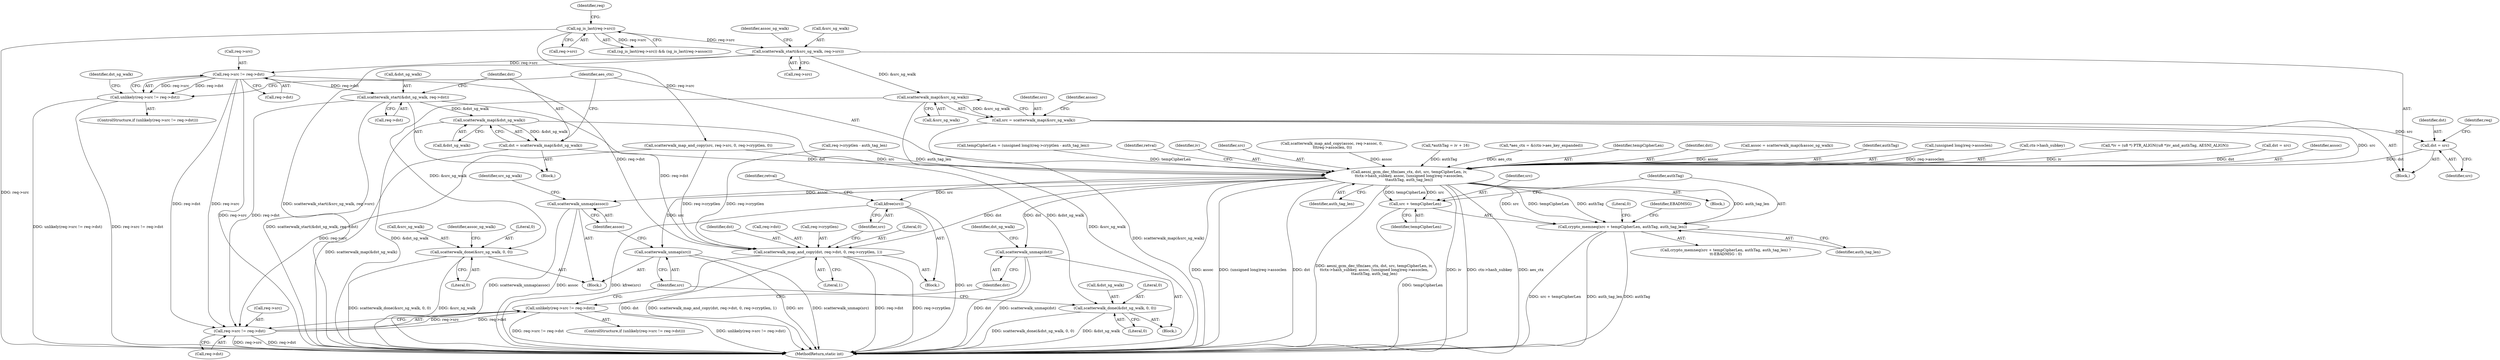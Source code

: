 digraph "0_linux_ccfe8c3f7e52ae83155cb038753f4c75b774ca8a@pointer" {
"1000305" [label="(Call,scatterwalk_start(&src_sg_walk, req->src))"];
"1000293" [label="(Call,sg_is_last(req->src))"];
"1000319" [label="(Call,scatterwalk_map(&src_sg_walk))"];
"1000317" [label="(Call,src = scatterwalk_map(&src_sg_walk))"];
"1000327" [label="(Call,dst = src)"];
"1000402" [label="(Call,aesni_gcm_dec_tfm(aes_ctx, dst, src, tempCipherLen, iv,\n\t\tctx->hash_subkey, assoc, (unsigned long)req->assoclen,\n\t\tauthTag, auth_tag_len))"];
"1000422" [label="(Call,crypto_memneq(src + tempCipherLen, authTag, auth_tag_len))"];
"1000423" [label="(Call,src + tempCipherLen)"];
"1000444" [label="(Call,scatterwalk_unmap(dst))"];
"1000451" [label="(Call,scatterwalk_unmap(src))"];
"1000453" [label="(Call,scatterwalk_unmap(assoc))"];
"1000467" [label="(Call,scatterwalk_map_and_copy(dst, req->dst, 0, req->cryptlen, 1))"];
"1000477" [label="(Call,kfree(src))"];
"1000455" [label="(Call,scatterwalk_done(&src_sg_walk, 0, 0))"];
"1000332" [label="(Call,req->src != req->dst)"];
"1000331" [label="(Call,unlikely(req->src != req->dst))"];
"1000340" [label="(Call,scatterwalk_start(&dst_sg_walk, req->dst))"];
"1000348" [label="(Call,scatterwalk_map(&dst_sg_walk))"];
"1000346" [label="(Call,dst = scatterwalk_map(&dst_sg_walk))"];
"1000446" [label="(Call,scatterwalk_done(&dst_sg_walk, 0, 0))"];
"1000436" [label="(Call,req->src != req->dst)"];
"1000435" [label="(Call,unlikely(req->src != req->dst))"];
"1000405" [label="(Identifier,src)"];
"1000238" [label="(Call,req->cryptlen - auth_tag_len)"];
"1000389" [label="(Call,scatterwalk_map_and_copy(assoc, req->assoc, 0,\n \t\t\treq->assoclen, 0))"];
"1000478" [label="(Identifier,src)"];
"1000422" [label="(Call,crypto_memneq(src + tempCipherLen, authTag, auth_tag_len))"];
"1000425" [label="(Identifier,tempCipherLen)"];
"1000430" [label="(Literal,0)"];
"1000332" [label="(Call,req->src != req->dst)"];
"1000329" [label="(Identifier,src)"];
"1000444" [label="(Call,scatterwalk_unmap(dst))"];
"1000456" [label="(Call,&src_sg_walk)"];
"1000466" [label="(Block,)"];
"1000480" [label="(Identifier,retval)"];
"1000313" [label="(Identifier,assoc_sg_walk)"];
"1000171" [label="(Call,*authTag = iv + 16)"];
"1000467" [label="(Call,scatterwalk_map_and_copy(dst, req->dst, 0, req->cryptlen, 1))"];
"1000327" [label="(Call,dst = src)"];
"1000305" [label="(Call,scatterwalk_start(&src_sg_walk, req->src))"];
"1000292" [label="(Call,(sg_is_last(req->src)) && (sg_is_last(req->assoc)))"];
"1000472" [label="(Literal,0)"];
"1000421" [label="(Call,crypto_memneq(src + tempCipherLen, authTag, auth_tag_len) ?\n\t\t-EBADMSG : 0)"];
"1000468" [label="(Identifier,dst)"];
"1000433" [label="(Block,)"];
"1000148" [label="(Call,*aes_ctx = &(ctx->aes_key_expanded))"];
"1000402" [label="(Call,aesni_gcm_dec_tfm(aes_ctx, dst, src, tempCipherLen, iv,\n\t\tctx->hash_subkey, assoc, (unsigned long)req->assoclen,\n\t\tauthTag, auth_tag_len))"];
"1000477" [label="(Call,kfree(src))"];
"1000299" [label="(Identifier,req)"];
"1000451" [label="(Call,scatterwalk_unmap(src))"];
"1000406" [label="(Identifier,tempCipherLen)"];
"1000301" [label="(Block,)"];
"1000404" [label="(Identifier,dst)"];
"1000340" [label="(Call,scatterwalk_start(&dst_sg_walk, req->dst))"];
"1000448" [label="(Identifier,dst_sg_walk)"];
"1000450" [label="(Literal,0)"];
"1000330" [label="(ControlStructure,if (unlikely(req->src != req->dst)))"];
"1000317" [label="(Call,src = scatterwalk_map(&src_sg_walk))"];
"1000322" [label="(Call,assoc = scatterwalk_map(&assoc_sg_walk))"];
"1000336" [label="(Call,req->dst)"];
"1000469" [label="(Call,req->dst)"];
"1000348" [label="(Call,scatterwalk_map(&dst_sg_walk))"];
"1000447" [label="(Call,&dst_sg_walk)"];
"1000418" [label="(Identifier,auth_tag_len)"];
"1000417" [label="(Identifier,authTag)"];
"1000412" [label="(Call,(unsigned long)req->assoclen)"];
"1000347" [label="(Identifier,dst)"];
"1000306" [label="(Call,&src_sg_walk)"];
"1000459" [label="(Literal,0)"];
"1000427" [label="(Identifier,auth_tag_len)"];
"1000293" [label="(Call,sg_is_last(req->src))"];
"1000449" [label="(Literal,0)"];
"1000328" [label="(Identifier,dst)"];
"1000343" [label="(Call,req->dst)"];
"1000331" [label="(Call,unlikely(req->src != req->dst))"];
"1000457" [label="(Identifier,src_sg_walk)"];
"1000440" [label="(Call,req->dst)"];
"1000452" [label="(Identifier,src)"];
"1000446" [label="(Call,scatterwalk_done(&dst_sg_walk, 0, 0))"];
"1000453" [label="(Call,scatterwalk_unmap(assoc))"];
"1000436" [label="(Call,req->src != req->dst)"];
"1000481" [label="(MethodReturn,static int)"];
"1000435" [label="(Call,unlikely(req->src != req->dst))"];
"1000319" [label="(Call,scatterwalk_map(&src_sg_walk))"];
"1000443" [label="(Block,)"];
"1000403" [label="(Identifier,aes_ctx)"];
"1000408" [label="(Call,ctx->hash_subkey)"];
"1000445" [label="(Identifier,dst)"];
"1000161" [label="(Call,*iv = (u8 *) PTR_ALIGN((u8 *)iv_and_authTag, AESNI_ALIGN))"];
"1000341" [label="(Call,&dst_sg_walk)"];
"1000424" [label="(Identifier,src)"];
"1000308" [label="(Call,req->src)"];
"1000462" [label="(Identifier,assoc_sg_walk)"];
"1000458" [label="(Literal,0)"];
"1000379" [label="(Call,scatterwalk_map_and_copy(src, req->src, 0, req->cryptlen, 0))"];
"1000399" [label="(Call,dst = src)"];
"1000294" [label="(Call,req->src)"];
"1000429" [label="(Identifier,EBADMSG)"];
"1000454" [label="(Identifier,assoc)"];
"1000476" [label="(Literal,1)"];
"1000333" [label="(Call,req->src)"];
"1000423" [label="(Call,src + tempCipherLen)"];
"1000426" [label="(Identifier,authTag)"];
"1000437" [label="(Call,req->src)"];
"1000323" [label="(Identifier,assoc)"];
"1000320" [label="(Call,&src_sg_walk)"];
"1000411" [label="(Identifier,assoc)"];
"1000234" [label="(Call,tempCipherLen = (unsigned long)(req->cryptlen - auth_tag_len))"];
"1000473" [label="(Call,req->cryptlen)"];
"1000342" [label="(Identifier,dst_sg_walk)"];
"1000346" [label="(Call,dst = scatterwalk_map(&dst_sg_walk))"];
"1000349" [label="(Call,&dst_sg_walk)"];
"1000339" [label="(Block,)"];
"1000434" [label="(ControlStructure,if (unlikely(req->src != req->dst)))"];
"1000318" [label="(Identifier,src)"];
"1000108" [label="(Block,)"];
"1000420" [label="(Identifier,retval)"];
"1000407" [label="(Identifier,iv)"];
"1000455" [label="(Call,scatterwalk_done(&src_sg_walk, 0, 0))"];
"1000334" [label="(Identifier,req)"];
"1000305" -> "1000301"  [label="AST: "];
"1000305" -> "1000308"  [label="CFG: "];
"1000306" -> "1000305"  [label="AST: "];
"1000308" -> "1000305"  [label="AST: "];
"1000313" -> "1000305"  [label="CFG: "];
"1000305" -> "1000481"  [label="DDG: scatterwalk_start(&src_sg_walk, req->src)"];
"1000293" -> "1000305"  [label="DDG: req->src"];
"1000305" -> "1000319"  [label="DDG: &src_sg_walk"];
"1000305" -> "1000332"  [label="DDG: req->src"];
"1000293" -> "1000292"  [label="AST: "];
"1000293" -> "1000294"  [label="CFG: "];
"1000294" -> "1000293"  [label="AST: "];
"1000299" -> "1000293"  [label="CFG: "];
"1000292" -> "1000293"  [label="CFG: "];
"1000293" -> "1000481"  [label="DDG: req->src"];
"1000293" -> "1000292"  [label="DDG: req->src"];
"1000293" -> "1000379"  [label="DDG: req->src"];
"1000319" -> "1000317"  [label="AST: "];
"1000319" -> "1000320"  [label="CFG: "];
"1000320" -> "1000319"  [label="AST: "];
"1000317" -> "1000319"  [label="CFG: "];
"1000319" -> "1000481"  [label="DDG: &src_sg_walk"];
"1000319" -> "1000317"  [label="DDG: &src_sg_walk"];
"1000319" -> "1000455"  [label="DDG: &src_sg_walk"];
"1000317" -> "1000301"  [label="AST: "];
"1000318" -> "1000317"  [label="AST: "];
"1000323" -> "1000317"  [label="CFG: "];
"1000317" -> "1000481"  [label="DDG: scatterwalk_map(&src_sg_walk)"];
"1000317" -> "1000327"  [label="DDG: src"];
"1000317" -> "1000402"  [label="DDG: src"];
"1000327" -> "1000301"  [label="AST: "];
"1000327" -> "1000329"  [label="CFG: "];
"1000328" -> "1000327"  [label="AST: "];
"1000329" -> "1000327"  [label="AST: "];
"1000334" -> "1000327"  [label="CFG: "];
"1000327" -> "1000402"  [label="DDG: dst"];
"1000402" -> "1000108"  [label="AST: "];
"1000402" -> "1000418"  [label="CFG: "];
"1000403" -> "1000402"  [label="AST: "];
"1000404" -> "1000402"  [label="AST: "];
"1000405" -> "1000402"  [label="AST: "];
"1000406" -> "1000402"  [label="AST: "];
"1000407" -> "1000402"  [label="AST: "];
"1000408" -> "1000402"  [label="AST: "];
"1000411" -> "1000402"  [label="AST: "];
"1000412" -> "1000402"  [label="AST: "];
"1000417" -> "1000402"  [label="AST: "];
"1000418" -> "1000402"  [label="AST: "];
"1000420" -> "1000402"  [label="CFG: "];
"1000402" -> "1000481"  [label="DDG: assoc"];
"1000402" -> "1000481"  [label="DDG: (unsigned long)req->assoclen"];
"1000402" -> "1000481"  [label="DDG: dst"];
"1000402" -> "1000481"  [label="DDG: aesni_gcm_dec_tfm(aes_ctx, dst, src, tempCipherLen, iv,\n\t\tctx->hash_subkey, assoc, (unsigned long)req->assoclen,\n\t\tauthTag, auth_tag_len)"];
"1000402" -> "1000481"  [label="DDG: iv"];
"1000402" -> "1000481"  [label="DDG: ctx->hash_subkey"];
"1000402" -> "1000481"  [label="DDG: aes_ctx"];
"1000148" -> "1000402"  [label="DDG: aes_ctx"];
"1000346" -> "1000402"  [label="DDG: dst"];
"1000399" -> "1000402"  [label="DDG: dst"];
"1000379" -> "1000402"  [label="DDG: src"];
"1000234" -> "1000402"  [label="DDG: tempCipherLen"];
"1000161" -> "1000402"  [label="DDG: iv"];
"1000389" -> "1000402"  [label="DDG: assoc"];
"1000322" -> "1000402"  [label="DDG: assoc"];
"1000412" -> "1000402"  [label="DDG: req->assoclen"];
"1000171" -> "1000402"  [label="DDG: authTag"];
"1000238" -> "1000402"  [label="DDG: auth_tag_len"];
"1000402" -> "1000422"  [label="DDG: src"];
"1000402" -> "1000422"  [label="DDG: tempCipherLen"];
"1000402" -> "1000422"  [label="DDG: authTag"];
"1000402" -> "1000422"  [label="DDG: auth_tag_len"];
"1000402" -> "1000423"  [label="DDG: src"];
"1000402" -> "1000423"  [label="DDG: tempCipherLen"];
"1000402" -> "1000444"  [label="DDG: dst"];
"1000402" -> "1000451"  [label="DDG: src"];
"1000402" -> "1000453"  [label="DDG: assoc"];
"1000402" -> "1000467"  [label="DDG: dst"];
"1000402" -> "1000477"  [label="DDG: src"];
"1000422" -> "1000421"  [label="AST: "];
"1000422" -> "1000427"  [label="CFG: "];
"1000423" -> "1000422"  [label="AST: "];
"1000426" -> "1000422"  [label="AST: "];
"1000427" -> "1000422"  [label="AST: "];
"1000429" -> "1000422"  [label="CFG: "];
"1000430" -> "1000422"  [label="CFG: "];
"1000422" -> "1000481"  [label="DDG: auth_tag_len"];
"1000422" -> "1000481"  [label="DDG: authTag"];
"1000422" -> "1000481"  [label="DDG: src + tempCipherLen"];
"1000423" -> "1000425"  [label="CFG: "];
"1000424" -> "1000423"  [label="AST: "];
"1000425" -> "1000423"  [label="AST: "];
"1000426" -> "1000423"  [label="CFG: "];
"1000423" -> "1000481"  [label="DDG: tempCipherLen"];
"1000444" -> "1000443"  [label="AST: "];
"1000444" -> "1000445"  [label="CFG: "];
"1000445" -> "1000444"  [label="AST: "];
"1000448" -> "1000444"  [label="CFG: "];
"1000444" -> "1000481"  [label="DDG: dst"];
"1000444" -> "1000481"  [label="DDG: scatterwalk_unmap(dst)"];
"1000451" -> "1000433"  [label="AST: "];
"1000451" -> "1000452"  [label="CFG: "];
"1000452" -> "1000451"  [label="AST: "];
"1000454" -> "1000451"  [label="CFG: "];
"1000451" -> "1000481"  [label="DDG: src"];
"1000451" -> "1000481"  [label="DDG: scatterwalk_unmap(src)"];
"1000453" -> "1000433"  [label="AST: "];
"1000453" -> "1000454"  [label="CFG: "];
"1000454" -> "1000453"  [label="AST: "];
"1000457" -> "1000453"  [label="CFG: "];
"1000453" -> "1000481"  [label="DDG: scatterwalk_unmap(assoc)"];
"1000453" -> "1000481"  [label="DDG: assoc"];
"1000467" -> "1000466"  [label="AST: "];
"1000467" -> "1000476"  [label="CFG: "];
"1000468" -> "1000467"  [label="AST: "];
"1000469" -> "1000467"  [label="AST: "];
"1000472" -> "1000467"  [label="AST: "];
"1000473" -> "1000467"  [label="AST: "];
"1000476" -> "1000467"  [label="AST: "];
"1000478" -> "1000467"  [label="CFG: "];
"1000467" -> "1000481"  [label="DDG: dst"];
"1000467" -> "1000481"  [label="DDG: scatterwalk_map_and_copy(dst, req->dst, 0, req->cryptlen, 1)"];
"1000467" -> "1000481"  [label="DDG: req->dst"];
"1000467" -> "1000481"  [label="DDG: req->cryptlen"];
"1000332" -> "1000467"  [label="DDG: req->dst"];
"1000340" -> "1000467"  [label="DDG: req->dst"];
"1000238" -> "1000467"  [label="DDG: req->cryptlen"];
"1000379" -> "1000467"  [label="DDG: req->cryptlen"];
"1000477" -> "1000466"  [label="AST: "];
"1000477" -> "1000478"  [label="CFG: "];
"1000478" -> "1000477"  [label="AST: "];
"1000480" -> "1000477"  [label="CFG: "];
"1000477" -> "1000481"  [label="DDG: kfree(src)"];
"1000477" -> "1000481"  [label="DDG: src"];
"1000455" -> "1000433"  [label="AST: "];
"1000455" -> "1000459"  [label="CFG: "];
"1000456" -> "1000455"  [label="AST: "];
"1000458" -> "1000455"  [label="AST: "];
"1000459" -> "1000455"  [label="AST: "];
"1000462" -> "1000455"  [label="CFG: "];
"1000455" -> "1000481"  [label="DDG: scatterwalk_done(&src_sg_walk, 0, 0)"];
"1000455" -> "1000481"  [label="DDG: &src_sg_walk"];
"1000332" -> "1000331"  [label="AST: "];
"1000332" -> "1000336"  [label="CFG: "];
"1000333" -> "1000332"  [label="AST: "];
"1000336" -> "1000332"  [label="AST: "];
"1000331" -> "1000332"  [label="CFG: "];
"1000332" -> "1000481"  [label="DDG: req->src"];
"1000332" -> "1000331"  [label="DDG: req->src"];
"1000332" -> "1000331"  [label="DDG: req->dst"];
"1000332" -> "1000340"  [label="DDG: req->dst"];
"1000332" -> "1000436"  [label="DDG: req->src"];
"1000332" -> "1000436"  [label="DDG: req->dst"];
"1000331" -> "1000330"  [label="AST: "];
"1000342" -> "1000331"  [label="CFG: "];
"1000403" -> "1000331"  [label="CFG: "];
"1000331" -> "1000481"  [label="DDG: unlikely(req->src != req->dst)"];
"1000331" -> "1000481"  [label="DDG: req->src != req->dst"];
"1000340" -> "1000339"  [label="AST: "];
"1000340" -> "1000343"  [label="CFG: "];
"1000341" -> "1000340"  [label="AST: "];
"1000343" -> "1000340"  [label="AST: "];
"1000347" -> "1000340"  [label="CFG: "];
"1000340" -> "1000481"  [label="DDG: scatterwalk_start(&dst_sg_walk, req->dst)"];
"1000340" -> "1000348"  [label="DDG: &dst_sg_walk"];
"1000340" -> "1000436"  [label="DDG: req->dst"];
"1000348" -> "1000346"  [label="AST: "];
"1000348" -> "1000349"  [label="CFG: "];
"1000349" -> "1000348"  [label="AST: "];
"1000346" -> "1000348"  [label="CFG: "];
"1000348" -> "1000481"  [label="DDG: &dst_sg_walk"];
"1000348" -> "1000346"  [label="DDG: &dst_sg_walk"];
"1000348" -> "1000446"  [label="DDG: &dst_sg_walk"];
"1000346" -> "1000339"  [label="AST: "];
"1000347" -> "1000346"  [label="AST: "];
"1000403" -> "1000346"  [label="CFG: "];
"1000346" -> "1000481"  [label="DDG: scatterwalk_map(&dst_sg_walk)"];
"1000446" -> "1000443"  [label="AST: "];
"1000446" -> "1000450"  [label="CFG: "];
"1000447" -> "1000446"  [label="AST: "];
"1000449" -> "1000446"  [label="AST: "];
"1000450" -> "1000446"  [label="AST: "];
"1000452" -> "1000446"  [label="CFG: "];
"1000446" -> "1000481"  [label="DDG: scatterwalk_done(&dst_sg_walk, 0, 0)"];
"1000446" -> "1000481"  [label="DDG: &dst_sg_walk"];
"1000436" -> "1000435"  [label="AST: "];
"1000436" -> "1000440"  [label="CFG: "];
"1000437" -> "1000436"  [label="AST: "];
"1000440" -> "1000436"  [label="AST: "];
"1000435" -> "1000436"  [label="CFG: "];
"1000436" -> "1000481"  [label="DDG: req->src"];
"1000436" -> "1000481"  [label="DDG: req->dst"];
"1000436" -> "1000435"  [label="DDG: req->src"];
"1000436" -> "1000435"  [label="DDG: req->dst"];
"1000379" -> "1000436"  [label="DDG: req->src"];
"1000435" -> "1000434"  [label="AST: "];
"1000445" -> "1000435"  [label="CFG: "];
"1000452" -> "1000435"  [label="CFG: "];
"1000435" -> "1000481"  [label="DDG: req->src != req->dst"];
"1000435" -> "1000481"  [label="DDG: unlikely(req->src != req->dst)"];
}
